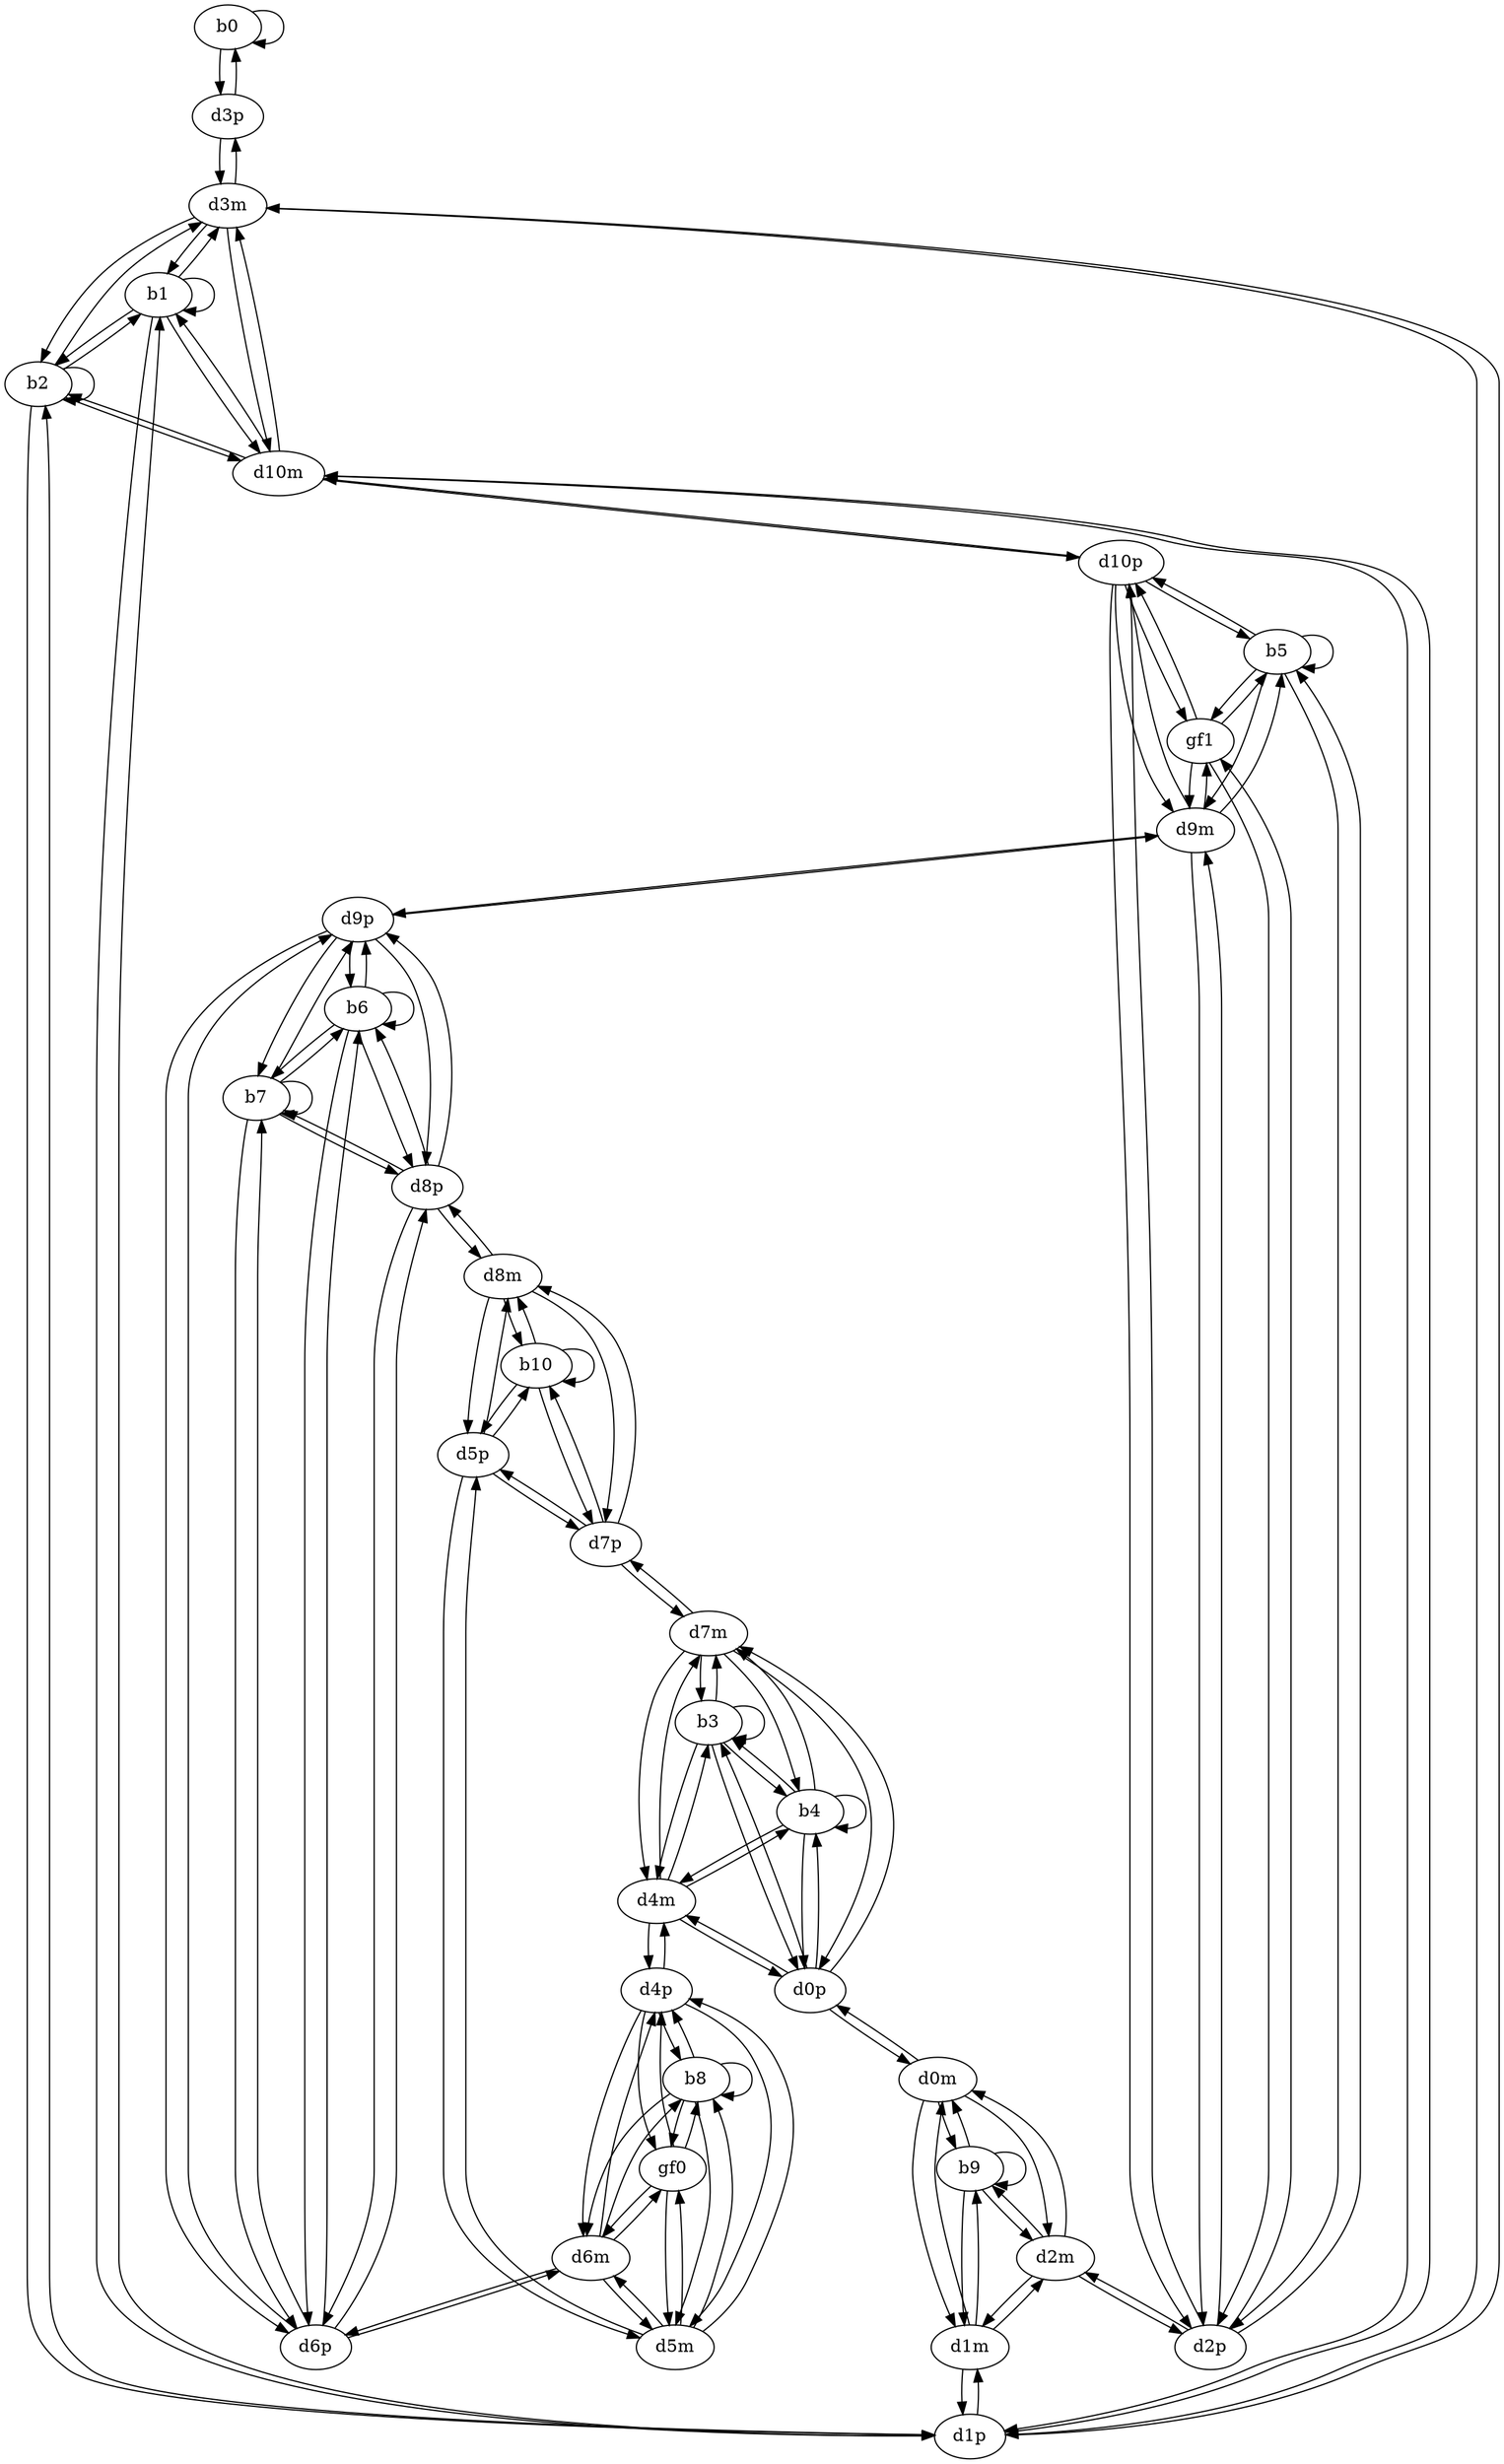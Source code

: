 digraph G {
  b0;
  b1;
  b2;
  b3;
  b4;
  b5;
  gf1;
  b6;
  b7;
  b8;
  gf0;
  b9;
  b10;
  d0m;
  d0p;
  d1m;
  d1p;
  d2m;
  d2p;
  d3m;
  d3p;
  d4m;
  d4p;
  d5m;
  d5p;
  d6m;
  d6p;
  d7m;
  d7p;
  d8m;
  d8p;
  d9m;
  d9p;
  d10m;
  d10p;
  b0 -> b0;
  b1 -> b1;
  b1 -> b2;
  b2 -> b1;
  b2 -> b2;
  b3 -> b3;
  b3 -> b4;
  b4 -> b3;
  b4 -> b4;
  b5 -> b5;
  b5 -> gf1;
  gf1 -> b5;
  b6 -> b6;
  b6 -> b7;
  b7 -> b6;
  b7 -> b7;
  b8 -> b8;
  b8 -> gf0;
  gf0 -> b8;
  b9 -> b9;
  b10 -> b10;
  d0m -> d0p;
  d0p -> d0m;
  b9 -> d0m;
  d0m -> b9;
  b3 -> d0p;
  d0p -> b3;
  b4 -> d0p;
  d0p -> b4;
  d1m -> d1p;
  d1p -> d1m;
  b9 -> d1m;
  d1m -> b9;
  b1 -> d1p;
  d1p -> b1;
  b2 -> d1p;
  d1p -> b2;
  d2m -> d2p;
  d2p -> d2m;
  b9 -> d2m;
  d2m -> b9;
  b5 -> d2p;
  d2p -> b5;
  gf1 -> d2p;
  d2p -> gf1;
  d3m -> d3p;
  d3p -> d3m;
  b1 -> d3m;
  d3m -> b1;
  b2 -> d3m;
  d3m -> b2;
  b0 -> d3p;
  d3p -> b0;
  d4m -> d4p;
  d4p -> d4m;
  b3 -> d4m;
  d4m -> b3;
  b4 -> d4m;
  d4m -> b4;
  b8 -> d4p;
  d4p -> b8;
  gf0 -> d4p;
  d4p -> gf0;
  d5m -> d5p;
  d5p -> d5m;
  b8 -> d5m;
  d5m -> b8;
  gf0 -> d5m;
  d5m -> gf0;
  b10 -> d5p;
  d5p -> b10;
  d6m -> d6p;
  d6p -> d6m;
  b8 -> d6m;
  d6m -> b8;
  gf0 -> d6m;
  d6m -> gf0;
  b6 -> d6p;
  d6p -> b6;
  b7 -> d6p;
  d6p -> b7;
  d7m -> d7p;
  d7p -> d7m;
  b3 -> d7m;
  d7m -> b3;
  b4 -> d7m;
  d7m -> b4;
  b10 -> d7p;
  d7p -> b10;
  d8m -> d8p;
  d8p -> d8m;
  b10 -> d8m;
  d8m -> b10;
  b6 -> d8p;
  d8p -> b6;
  b7 -> d8p;
  d8p -> b7;
  d9m -> d9p;
  d9p -> d9m;
  b5 -> d9m;
  d9m -> b5;
  gf1 -> d9m;
  d9m -> gf1;
  b6 -> d9p;
  d9p -> b6;
  b7 -> d9p;
  d9p -> b7;
  d10m -> d10p;
  d10p -> d10m;
  b1 -> d10m;
  d10m -> b1;
  b2 -> d10m;
  d10m -> b2;
  b5 -> d10p;
  d10p -> b5;
  gf1 -> d10p;
  d10p -> gf1;
  d1p -> d3m;
  d1p -> d10m;
  d3m -> d1p;
  d3m -> d10m;
  d10m -> d1p;
  d10m -> d3m;
  d0p -> d4m;
  d0p -> d7m;
  d4m -> d0p;
  d4m -> d7m;
  d7m -> d0p;
  d7m -> d4m;
  d2p -> d9m;
  d2p -> d10p;
  d9m -> d2p;
  d9m -> d10p;
  d10p -> d2p;
  d10p -> d9m;
  d6p -> d8p;
  d6p -> d9p;
  d8p -> d6p;
  d8p -> d9p;
  d9p -> d6p;
  d9p -> d8p;
  d4p -> d5m;
  d4p -> d6m;
  d5m -> d4p;
  d5m -> d6m;
  d6m -> d4p;
  d6m -> d5m;
  d0m -> d1m;
  d0m -> d2m;
  d1m -> d0m;
  d1m -> d2m;
  d2m -> d0m;
  d2m -> d1m;
  d5p -> d7p;
  d5p -> d8m;
  d7p -> d5p;
  d7p -> d8m;
  d8m -> d5p;
  d8m -> d7p;
}

